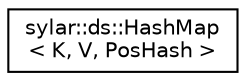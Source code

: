 digraph "类继承关系图"
{
 // LATEX_PDF_SIZE
  edge [fontname="Helvetica",fontsize="10",labelfontname="Helvetica",labelfontsize="10"];
  node [fontname="Helvetica",fontsize="10",shape=record];
  rankdir="LR";
  Node0 [label="sylar::ds::HashMap\l\< K, V, PosHash \>",height=0.2,width=0.4,color="black", fillcolor="white", style="filled",URL="$classsylar_1_1ds_1_1HashMap.html",tooltip=" "];
}
